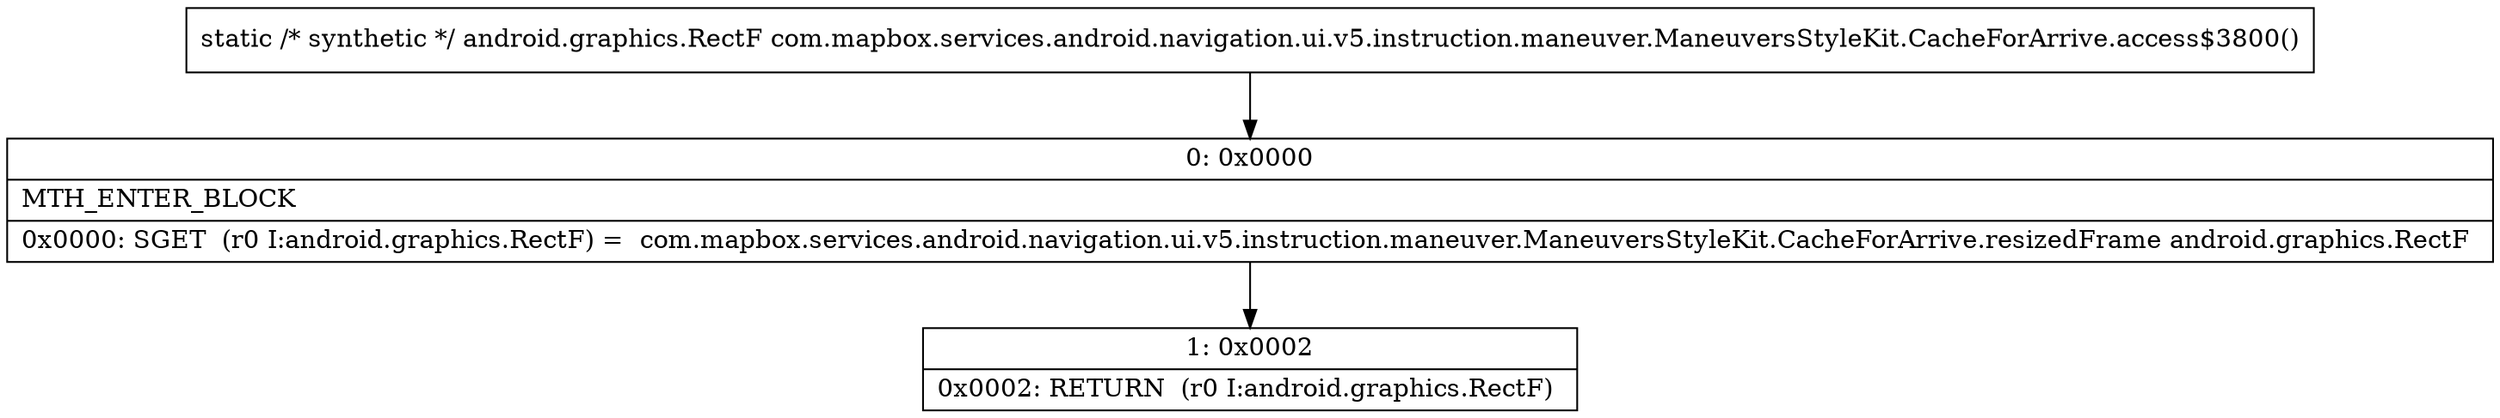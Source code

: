 digraph "CFG forcom.mapbox.services.android.navigation.ui.v5.instruction.maneuver.ManeuversStyleKit.CacheForArrive.access$3800()Landroid\/graphics\/RectF;" {
Node_0 [shape=record,label="{0\:\ 0x0000|MTH_ENTER_BLOCK\l|0x0000: SGET  (r0 I:android.graphics.RectF) =  com.mapbox.services.android.navigation.ui.v5.instruction.maneuver.ManeuversStyleKit.CacheForArrive.resizedFrame android.graphics.RectF \l}"];
Node_1 [shape=record,label="{1\:\ 0x0002|0x0002: RETURN  (r0 I:android.graphics.RectF) \l}"];
MethodNode[shape=record,label="{static \/* synthetic *\/ android.graphics.RectF com.mapbox.services.android.navigation.ui.v5.instruction.maneuver.ManeuversStyleKit.CacheForArrive.access$3800() }"];
MethodNode -> Node_0;
Node_0 -> Node_1;
}

